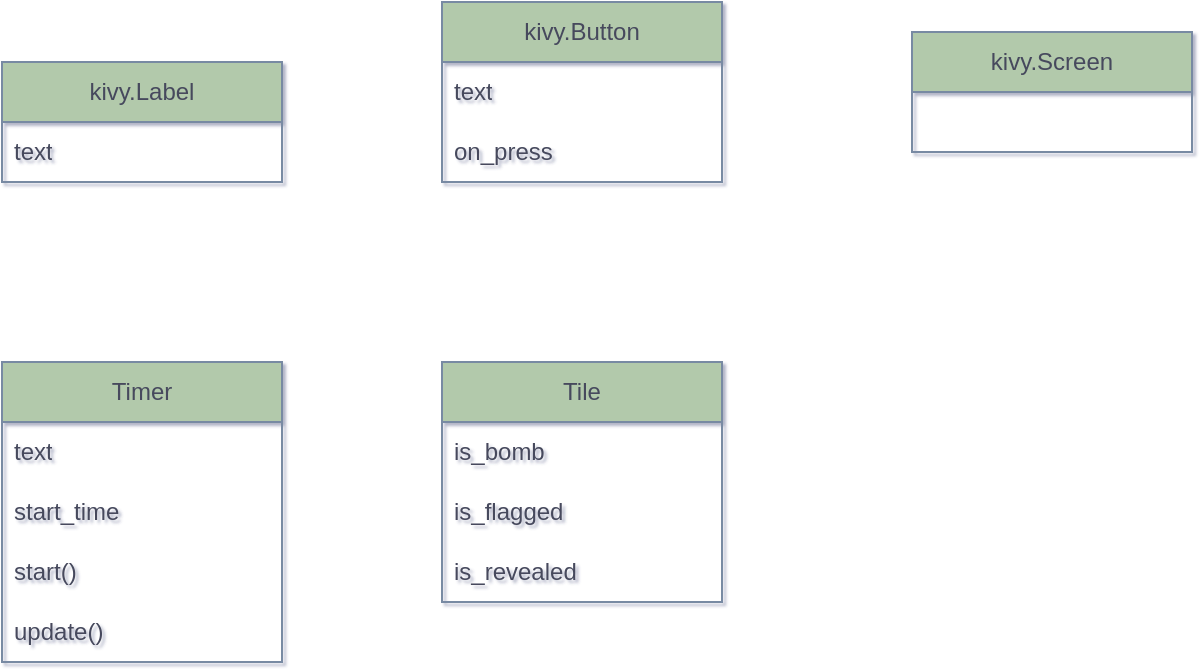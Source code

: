 <mxfile version="20.6.0" type="github">
  <diagram id="C5RBs43oDa-KdzZeNtuy" name="Page-1">
    <mxGraphModel dx="1781" dy="1014" grid="1" gridSize="10" guides="1" tooltips="1" connect="1" arrows="1" fold="1" page="1" pageScale="1" pageWidth="1169" pageHeight="827" math="0" shadow="1">
      <root>
        <mxCell id="WIyWlLk6GJQsqaUBKTNV-0" />
        <mxCell id="WIyWlLk6GJQsqaUBKTNV-1" parent="WIyWlLk6GJQsqaUBKTNV-0" />
        <mxCell id="eKo_IfHTDwnpA7URWWFP-1" value="kivy.Label" style="swimlane;fontStyle=0;childLayout=stackLayout;horizontal=1;startSize=30;horizontalStack=0;resizeParent=1;resizeParentMax=0;resizeLast=0;collapsible=1;marginBottom=0;whiteSpace=wrap;html=1;fillColor=#B2C9AB;strokeColor=#788AA3;fontColor=#46495D;rounded=0;" vertex="1" parent="WIyWlLk6GJQsqaUBKTNV-1">
          <mxGeometry x="130" y="90" width="140" height="60" as="geometry" />
        </mxCell>
        <mxCell id="eKo_IfHTDwnpA7URWWFP-2" value="text" style="text;strokeColor=none;fillColor=none;align=left;verticalAlign=middle;spacingLeft=4;spacingRight=4;overflow=hidden;points=[[0,0.5],[1,0.5]];portConstraint=eastwest;rotatable=0;whiteSpace=wrap;html=1;fontColor=#46495D;rounded=0;" vertex="1" parent="eKo_IfHTDwnpA7URWWFP-1">
          <mxGeometry y="30" width="140" height="30" as="geometry" />
        </mxCell>
        <mxCell id="eKo_IfHTDwnpA7URWWFP-5" value="Timer" style="swimlane;fontStyle=0;childLayout=stackLayout;horizontal=1;startSize=30;horizontalStack=0;resizeParent=1;resizeParentMax=0;resizeLast=0;collapsible=1;marginBottom=0;whiteSpace=wrap;html=1;fillColor=#B2C9AB;strokeColor=#788AA3;fontColor=#46495D;rounded=0;" vertex="1" parent="WIyWlLk6GJQsqaUBKTNV-1">
          <mxGeometry x="130" y="240" width="140" height="150" as="geometry" />
        </mxCell>
        <mxCell id="eKo_IfHTDwnpA7URWWFP-6" value="text" style="text;strokeColor=none;fillColor=none;align=left;verticalAlign=middle;spacingLeft=4;spacingRight=4;overflow=hidden;points=[[0,0.5],[1,0.5]];portConstraint=eastwest;rotatable=0;whiteSpace=wrap;html=1;fontColor=#46495D;rounded=0;" vertex="1" parent="eKo_IfHTDwnpA7URWWFP-5">
          <mxGeometry y="30" width="140" height="30" as="geometry" />
        </mxCell>
        <mxCell id="eKo_IfHTDwnpA7URWWFP-9" value="start_time" style="text;strokeColor=none;fillColor=none;align=left;verticalAlign=middle;spacingLeft=4;spacingRight=4;overflow=hidden;points=[[0,0.5],[1,0.5]];portConstraint=eastwest;rotatable=0;whiteSpace=wrap;html=1;fontColor=#46495D;rounded=0;" vertex="1" parent="eKo_IfHTDwnpA7URWWFP-5">
          <mxGeometry y="60" width="140" height="30" as="geometry" />
        </mxCell>
        <mxCell id="eKo_IfHTDwnpA7URWWFP-7" value="start()" style="text;strokeColor=none;fillColor=none;align=left;verticalAlign=middle;spacingLeft=4;spacingRight=4;overflow=hidden;points=[[0,0.5],[1,0.5]];portConstraint=eastwest;rotatable=0;whiteSpace=wrap;html=1;fontColor=#46495D;rounded=0;" vertex="1" parent="eKo_IfHTDwnpA7URWWFP-5">
          <mxGeometry y="90" width="140" height="30" as="geometry" />
        </mxCell>
        <mxCell id="eKo_IfHTDwnpA7URWWFP-8" value="update()" style="text;strokeColor=none;fillColor=none;align=left;verticalAlign=middle;spacingLeft=4;spacingRight=4;overflow=hidden;points=[[0,0.5],[1,0.5]];portConstraint=eastwest;rotatable=0;whiteSpace=wrap;html=1;fontColor=#46495D;rounded=0;" vertex="1" parent="eKo_IfHTDwnpA7URWWFP-5">
          <mxGeometry y="120" width="140" height="30" as="geometry" />
        </mxCell>
        <mxCell id="eKo_IfHTDwnpA7URWWFP-10" value="kivy.Button" style="swimlane;fontStyle=0;childLayout=stackLayout;horizontal=1;startSize=30;horizontalStack=0;resizeParent=1;resizeParentMax=0;resizeLast=0;collapsible=1;marginBottom=0;whiteSpace=wrap;html=1;fillColor=#B2C9AB;strokeColor=#788AA3;fontColor=#46495D;rounded=0;" vertex="1" parent="WIyWlLk6GJQsqaUBKTNV-1">
          <mxGeometry x="350" y="60" width="140" height="90" as="geometry" />
        </mxCell>
        <mxCell id="eKo_IfHTDwnpA7URWWFP-15" value="text" style="text;strokeColor=none;fillColor=none;align=left;verticalAlign=middle;spacingLeft=4;spacingRight=4;overflow=hidden;points=[[0,0.5],[1,0.5]];portConstraint=eastwest;rotatable=0;whiteSpace=wrap;html=1;fontColor=#46495D;rounded=0;" vertex="1" parent="eKo_IfHTDwnpA7URWWFP-10">
          <mxGeometry y="30" width="140" height="30" as="geometry" />
        </mxCell>
        <mxCell id="eKo_IfHTDwnpA7URWWFP-11" value="on_press" style="text;strokeColor=none;fillColor=none;align=left;verticalAlign=middle;spacingLeft=4;spacingRight=4;overflow=hidden;points=[[0,0.5],[1,0.5]];portConstraint=eastwest;rotatable=0;whiteSpace=wrap;html=1;fontColor=#46495D;rounded=0;" vertex="1" parent="eKo_IfHTDwnpA7URWWFP-10">
          <mxGeometry y="60" width="140" height="30" as="geometry" />
        </mxCell>
        <mxCell id="eKo_IfHTDwnpA7URWWFP-16" value="Tile" style="swimlane;fontStyle=0;childLayout=stackLayout;horizontal=1;startSize=30;horizontalStack=0;resizeParent=1;resizeParentMax=0;resizeLast=0;collapsible=1;marginBottom=0;whiteSpace=wrap;html=1;fillColor=#B2C9AB;strokeColor=#788AA3;fontColor=#46495D;rounded=0;" vertex="1" parent="WIyWlLk6GJQsqaUBKTNV-1">
          <mxGeometry x="350" y="240" width="140" height="120" as="geometry" />
        </mxCell>
        <mxCell id="eKo_IfHTDwnpA7URWWFP-17" value="is_bomb" style="text;strokeColor=none;fillColor=none;align=left;verticalAlign=middle;spacingLeft=4;spacingRight=4;overflow=hidden;points=[[0,0.5],[1,0.5]];portConstraint=eastwest;rotatable=0;whiteSpace=wrap;html=1;fontColor=#46495D;rounded=0;" vertex="1" parent="eKo_IfHTDwnpA7URWWFP-16">
          <mxGeometry y="30" width="140" height="30" as="geometry" />
        </mxCell>
        <mxCell id="eKo_IfHTDwnpA7URWWFP-18" value="is_flagged" style="text;strokeColor=none;fillColor=none;align=left;verticalAlign=middle;spacingLeft=4;spacingRight=4;overflow=hidden;points=[[0,0.5],[1,0.5]];portConstraint=eastwest;rotatable=0;whiteSpace=wrap;html=1;fontColor=#46495D;rounded=0;" vertex="1" parent="eKo_IfHTDwnpA7URWWFP-16">
          <mxGeometry y="60" width="140" height="30" as="geometry" />
        </mxCell>
        <mxCell id="eKo_IfHTDwnpA7URWWFP-19" value="is_revealed" style="text;strokeColor=none;fillColor=none;align=left;verticalAlign=middle;spacingLeft=4;spacingRight=4;overflow=hidden;points=[[0,0.5],[1,0.5]];portConstraint=eastwest;rotatable=0;whiteSpace=wrap;html=1;fontColor=#46495D;rounded=0;" vertex="1" parent="eKo_IfHTDwnpA7URWWFP-16">
          <mxGeometry y="90" width="140" height="30" as="geometry" />
        </mxCell>
        <mxCell id="eKo_IfHTDwnpA7URWWFP-20" value="kivy.Screen" style="swimlane;fontStyle=0;childLayout=stackLayout;horizontal=1;startSize=30;horizontalStack=0;resizeParent=1;resizeParentMax=0;resizeLast=0;collapsible=1;marginBottom=0;whiteSpace=wrap;html=1;fillColor=#B2C9AB;strokeColor=#788AA3;fontColor=#46495D;rounded=0;" vertex="1" parent="WIyWlLk6GJQsqaUBKTNV-1">
          <mxGeometry x="585" y="75" width="140" height="60" as="geometry" />
        </mxCell>
      </root>
    </mxGraphModel>
  </diagram>
</mxfile>
